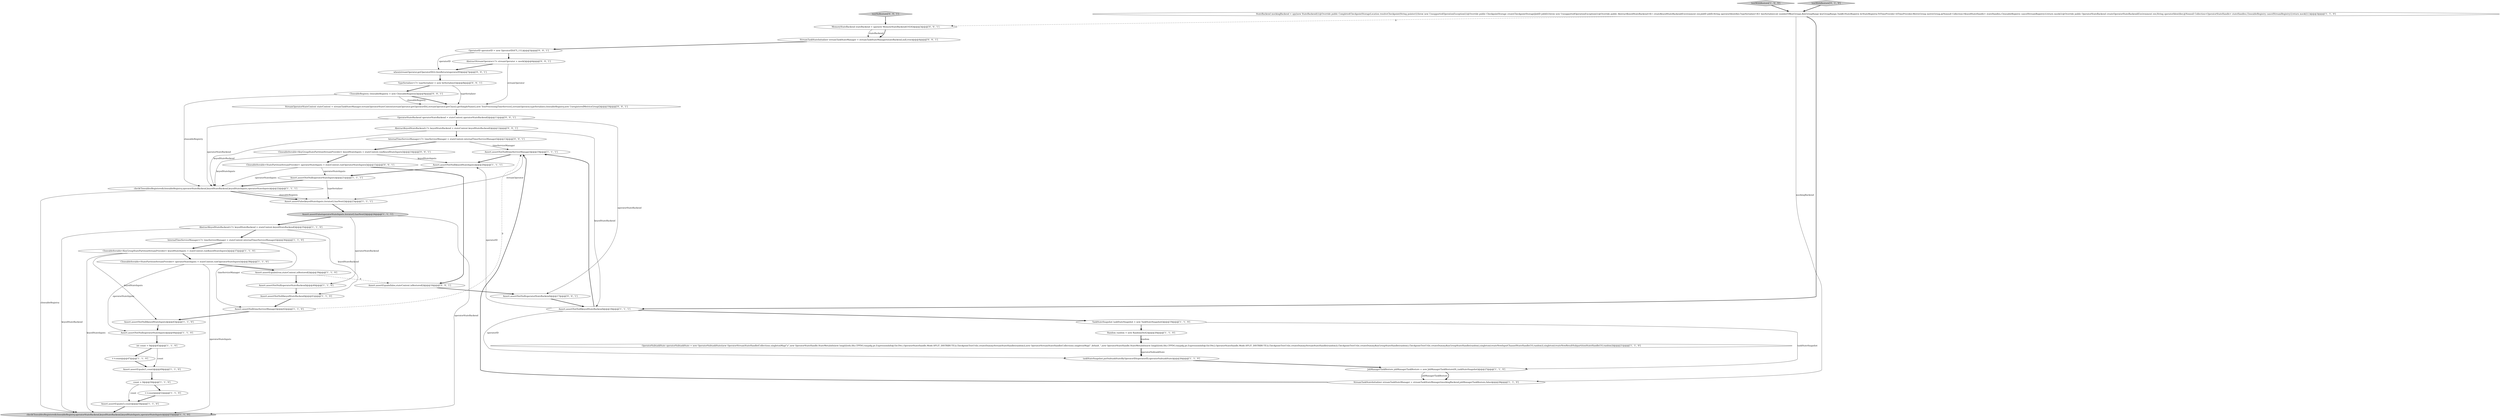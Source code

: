 digraph {
47 [style = filled, label = "MemoryStateBackend stateBackend = spy(new MemoryStateBackend(1024))@@@3@@@['0', '0', '1']", fillcolor = white, shape = ellipse image = "AAA0AAABBB3BBB"];
6 [style = filled, label = "Assert.assertNotNull(operatorStateInputs)@@@21@@@['1', '1', '1']", fillcolor = white, shape = ellipse image = "AAA0AAABBB1BBB"];
24 [style = filled, label = "JobManagerTaskRestore jobManagerTaskRestore = new JobManagerTaskRestore(0L,taskStateSnapshot)@@@27@@@['1', '1', '0']", fillcolor = white, shape = ellipse image = "AAA0AAABBB1BBB"];
26 [style = filled, label = "testWithRestore['1', '0', '0']", fillcolor = lightgray, shape = diamond image = "AAA0AAABBB1BBB"];
41 [style = filled, label = "OperatorID operatorID = new OperatorID(47L,11L)@@@5@@@['0', '0', '1']", fillcolor = white, shape = ellipse image = "AAA0AAABBB3BBB"];
48 [style = filled, label = "InternalTimeServiceManager<?> timeServiceManager = stateContext.internalTimerServiceManager()@@@13@@@['0', '0', '1']", fillcolor = white, shape = ellipse image = "AAA0AAABBB3BBB"];
36 [style = filled, label = "CloseableRegistry closeableRegistry = new CloseableRegistry()@@@9@@@['0', '0', '1']", fillcolor = white, shape = ellipse image = "AAA0AAABBB3BBB"];
1 [style = filled, label = "++count@@@52@@@['1', '1', '0']", fillcolor = white, shape = ellipse image = "AAA0AAABBB1BBB"];
3 [style = filled, label = "Assert.assertNotNull(keyedStateBackend)@@@41@@@['1', '1', '0']", fillcolor = white, shape = ellipse image = "AAA0AAABBB1BBB"];
22 [style = filled, label = "Assert.assertNotNull(operatorStateBackend)@@@40@@@['1', '1', '0']", fillcolor = white, shape = ellipse image = "AAA0AAABBB1BBB"];
39 [style = filled, label = "CloseableIterable<StatePartitionStreamProvider> operatorStateInputs = stateContext.rawOperatorStateInputs()@@@15@@@['0', '0', '1']", fillcolor = white, shape = ellipse image = "AAA0AAABBB3BBB"];
44 [style = filled, label = "when(streamOperator.getOperatorID()).thenReturn(operatorID)@@@7@@@['0', '0', '1']", fillcolor = white, shape = ellipse image = "AAA0AAABBB3BBB"];
12 [style = filled, label = "CloseableIterable<StatePartitionStreamProvider> operatorStateInputs = stateContext.rawOperatorStateInputs()@@@38@@@['1', '1', '0']", fillcolor = white, shape = ellipse image = "AAA0AAABBB1BBB"];
0 [style = filled, label = "Assert.assertNotNull(keyedStateInputs)@@@43@@@['1', '1', '0']", fillcolor = white, shape = ellipse image = "AAA0AAABBB1BBB"];
2 [style = filled, label = "TaskStateSnapshot taskStateSnapshot = new TaskStateSnapshot()@@@19@@@['1', '1', '0']", fillcolor = white, shape = ellipse image = "AAA0AAABBB1BBB"];
21 [style = filled, label = "StreamTaskStateInitializer streamTaskStateManager = streamTaskStateManager(mockingBackend,jobManagerTaskRestore,false)@@@28@@@['1', '1', '0']", fillcolor = white, shape = ellipse image = "AAA0AAABBB1BBB"];
33 [style = filled, label = "Assert.assertEquals(false,stateContext.isRestored())@@@16@@@['0', '0', '1']", fillcolor = white, shape = ellipse image = "AAA0AAABBB3BBB"];
18 [style = filled, label = "Assert.assertEquals(true,stateContext.isRestored())@@@39@@@['1', '1', '0']", fillcolor = white, shape = ellipse image = "AAA0AAABBB1BBB"];
8 [style = filled, label = "taskStateSnapshot.putSubtaskStateByOperatorID(operatorID,operatorSubtaskState)@@@26@@@['1', '1', '0']", fillcolor = white, shape = ellipse image = "AAA0AAABBB1BBB"];
23 [style = filled, label = "Assert.assertNotNull(keyedStateInputs)@@@20@@@['1', '1', '1']", fillcolor = white, shape = ellipse image = "AAA0AAABBB1BBB"];
4 [style = filled, label = "Assert.assertEquals(3,count)@@@54@@@['1', '1', '0']", fillcolor = white, shape = ellipse image = "AAA0AAABBB1BBB"];
27 [style = filled, label = "AbstractKeyedStateBackend<?> keyedStateBackend = stateContext.keyedStateBackend()@@@35@@@['1', '1', '0']", fillcolor = white, shape = ellipse image = "AAA0AAABBB1BBB"];
29 [style = filled, label = "++count@@@47@@@['1', '1', '0']", fillcolor = white, shape = ellipse image = "AAA0AAABBB1BBB"];
43 [style = filled, label = "StreamOperatorStateContext stateContext = streamTaskStateManager.streamOperatorStateContext(streamOperator.getOperatorID(),streamOperator.getClass().getSimpleName(),new TestProcessingTimeService(),streamOperator,typeSerializer,closeableRegistry,new UnregisteredMetricsGroup())@@@10@@@['0', '0', '1']", fillcolor = white, shape = ellipse image = "AAA0AAABBB3BBB"];
15 [style = filled, label = "CloseableIterable<KeyGroupStatePartitionStreamProvider> keyedStateInputs = stateContext.rawKeyedStateInputs()@@@37@@@['1', '1', '0']", fillcolor = white, shape = ellipse image = "AAA0AAABBB1BBB"];
19 [style = filled, label = "Assert.assertNotNull(operatorStateInputs)@@@44@@@['1', '1', '0']", fillcolor = white, shape = ellipse image = "AAA0AAABBB1BBB"];
9 [style = filled, label = "checkCloseablesRegistered(closeableRegistry,operatorStateBackend,keyedStateBackend,keyedStateInputs,operatorStateInputs)@@@55@@@['1', '1', '0']", fillcolor = lightgray, shape = ellipse image = "AAA0AAABBB1BBB"];
40 [style = filled, label = "OperatorStateBackend operatorStateBackend = stateContext.operatorStateBackend()@@@11@@@['0', '0', '1']", fillcolor = white, shape = ellipse image = "AAA0AAABBB3BBB"];
46 [style = filled, label = "TypeSerializer<?> typeSerializer = new IntSerializer()@@@8@@@['0', '0', '1']", fillcolor = white, shape = ellipse image = "AAA0AAABBB3BBB"];
17 [style = filled, label = "Assert.assertNotNull(timeServiceManager)@@@19@@@['1', '1', '1']", fillcolor = white, shape = ellipse image = "AAA0AAABBB1BBB"];
35 [style = filled, label = "AbstractKeyedStateBackend<?> keyedStateBackend = stateContext.keyedStateBackend()@@@12@@@['0', '0', '1']", fillcolor = white, shape = ellipse image = "AAA0AAABBB3BBB"];
14 [style = filled, label = "Assert.assertFalse(keyedStateInputs.iterator().hasNext())@@@23@@@['1', '1', '1']", fillcolor = white, shape = ellipse image = "AAA0AAABBB1BBB"];
30 [style = filled, label = "StateBackend mockingBackend = spy(new StateBackend(){@Override public CompletedCheckpointStorageLocation resolveCheckpoint(String pointer){throw new UnsupportedOperationException()}@Override public CheckpointStorage createCheckpointStorage(JobID jobId){throw new UnsupportedOperationException()}@Override public AbstractKeyedStateBackend<K> createKeyedStateBackend(Environment env,JobID jobID,String operatorIdentifier,TypeSerializer<K> keySerializer,int numberOfKeyGroups,KeyGroupRange keyGroupRange,TaskKvStateRegistry kvStateRegistry,TtlTimeProvider ttlTimeProvider,MetricGroup metricGroup,@Nonnull Collection<KeyedStateHandle> stateHandles,CloseableRegistry cancelStreamRegistry){return mock()}@Override public OperatorStateBackend createOperatorStateBackend(Environment env,String operatorIdentifier,@Nonnull Collection<OperatorStateHandle> stateHandles,CloseableRegistry cancelStreamRegistry){return mock()}})@@@3@@@['1', '1', '0']", fillcolor = white, shape = ellipse image = "AAA0AAABBB1BBB"];
37 [style = filled, label = "Assert.assertNotNull(operatorStateBackend)@@@17@@@['0', '0', '1']", fillcolor = white, shape = ellipse image = "AAA0AAABBB3BBB"];
45 [style = filled, label = "testNoRestore['0', '0', '1']", fillcolor = lightgray, shape = diamond image = "AAA0AAABBB3BBB"];
32 [style = filled, label = "testWithRestore['0', '1', '0']", fillcolor = lightgray, shape = diamond image = "AAA0AAABBB2BBB"];
13 [style = filled, label = "Random random = new Random(0x42)@@@20@@@['1', '1', '0']", fillcolor = white, shape = ellipse image = "AAA0AAABBB1BBB"];
5 [style = filled, label = "int count = 0@@@45@@@['1', '1', '0']", fillcolor = white, shape = ellipse image = "AAA0AAABBB1BBB"];
11 [style = filled, label = "checkCloseablesRegistered(closeableRegistry,operatorStateBackend,keyedStateBackend,keyedStateInputs,operatorStateInputs)@@@22@@@['1', '1', '1']", fillcolor = white, shape = ellipse image = "AAA0AAABBB1BBB"];
25 [style = filled, label = "Assert.assertFalse(operatorStateInputs.iterator().hasNext())@@@24@@@['1', '1', '1']", fillcolor = lightgray, shape = ellipse image = "AAA0AAABBB1BBB"];
28 [style = filled, label = "Assert.assertNull(timeServiceManager)@@@42@@@['1', '1', '0']", fillcolor = white, shape = ellipse image = "AAA0AAABBB1BBB"];
31 [style = filled, label = "InternalTimeServiceManager<?> timeServiceManager = stateContext.internalTimerServiceManager()@@@36@@@['1', '1', '0']", fillcolor = white, shape = ellipse image = "AAA0AAABBB1BBB"];
20 [style = filled, label = "Assert.assertNotNull(keyedStateBackend)@@@18@@@['1', '1', '1']", fillcolor = white, shape = ellipse image = "AAA0AAABBB1BBB"];
42 [style = filled, label = "StreamTaskStateInitializer streamTaskStateManager = streamTaskStateManager(stateBackend,null,true)@@@4@@@['0', '0', '1']", fillcolor = white, shape = ellipse image = "AAA0AAABBB3BBB"];
34 [style = filled, label = "AbstractStreamOperator<?> streamOperator = mock()@@@6@@@['0', '0', '1']", fillcolor = white, shape = ellipse image = "AAA0AAABBB3BBB"];
38 [style = filled, label = "CloseableIterable<KeyGroupStatePartitionStreamProvider> keyedStateInputs = stateContext.rawKeyedStateInputs()@@@14@@@['0', '0', '1']", fillcolor = white, shape = ellipse image = "AAA0AAABBB3BBB"];
7 [style = filled, label = "Assert.assertEquals(1,count)@@@49@@@['1', '1', '0']", fillcolor = white, shape = ellipse image = "AAA0AAABBB1BBB"];
16 [style = filled, label = "count = 0@@@50@@@['1', '1', '0']", fillcolor = white, shape = ellipse image = "AAA0AAABBB1BBB"];
10 [style = filled, label = "OperatorSubtaskState operatorSubtaskState = new OperatorSubtaskState(new OperatorStreamStateHandle(Collections.singletonMap(\"a\",new OperatorStateHandle.StateMetaInfo(new long((((edu.fdu.CPPDG.tinypdg.pe.ExpressionInfo@1bc59cc,OperatorStateHandle.Mode.SPLIT_DISTRIBUTE)),CheckpointTestUtils.createDummyStreamStateHandle(random)),new OperatorStreamStateHandle(Collections.singletonMap(\"_default_\",new OperatorStateHandle.StateMetaInfo(new long((((edu.fdu.CPPDG.tinypdg.pe.ExpressionInfo@1bc59e2,OperatorStateHandle.Mode.SPLIT_DISTRIBUTE)),CheckpointTestUtils.createDummyStreamStateHandle(random)),CheckpointTestUtils.createDummyKeyGroupStateHandle(random),CheckpointTestUtils.createDummyKeyGroupStateHandle(random),singleton(createNewInputChannelStateHandle(10,random)),singleton(createNewResultSubpartitionStateHandle(10,random)))@@@21@@@['1', '1', '0']", fillcolor = white, shape = ellipse image = "AAA0AAABBB1BBB"];
24->21 [style = bold, label=""];
2->24 [style = solid, label="taskStateSnapshot"];
30->21 [style = solid, label="mockingBackend"];
35->11 [style = solid, label="keyedStateBackend"];
41->44 [style = solid, label="operatorID"];
11->9 [style = solid, label="closeableRegistry"];
16->1 [style = bold, label=""];
4->9 [style = bold, label=""];
17->23 [style = bold, label=""];
5->29 [style = bold, label=""];
13->10 [style = solid, label="random"];
18->33 [style = dashed, label="0"];
20->17 [style = bold, label=""];
41->34 [style = bold, label=""];
20->2 [style = bold, label=""];
13->10 [style = bold, label=""];
40->35 [style = bold, label=""];
11->14 [style = solid, label="closeableRegistry"];
28->0 [style = bold, label=""];
35->48 [style = bold, label=""];
38->39 [style = bold, label=""];
30->47 [style = dashed, label="0"];
39->33 [style = bold, label=""];
35->20 [style = solid, label="keyedStateBackend"];
44->46 [style = bold, label=""];
20->8 [style = solid, label="operatorID"];
24->21 [style = solid, label="jobManagerTaskRestore"];
37->20 [style = bold, label=""];
47->42 [style = solid, label="stateBackend"];
19->5 [style = bold, label=""];
27->3 [style = solid, label="keyedStateBackend"];
6->11 [style = bold, label=""];
7->16 [style = bold, label=""];
0->19 [style = bold, label=""];
33->37 [style = bold, label=""];
10->8 [style = solid, label="operatorSubtaskState"];
46->43 [style = solid, label="typeSerializer"];
34->44 [style = bold, label=""];
12->18 [style = bold, label=""];
29->7 [style = bold, label=""];
1->4 [style = bold, label=""];
6->14 [style = solid, label="typeSerializer"];
25->27 [style = bold, label=""];
31->15 [style = bold, label=""];
48->38 [style = bold, label=""];
16->4 [style = solid, label="count"];
40->37 [style = solid, label="operatorStateBackend"];
48->17 [style = solid, label="timeServiceManager"];
36->43 [style = bold, label=""];
18->22 [style = bold, label=""];
38->23 [style = solid, label="keyedStateInputs"];
15->12 [style = bold, label=""];
2->13 [style = bold, label=""];
12->9 [style = solid, label="operatorStateInputs"];
10->8 [style = bold, label=""];
11->14 [style = bold, label=""];
12->19 [style = solid, label="operatorStateInputs"];
30->20 [style = bold, label=""];
42->41 [style = bold, label=""];
23->6 [style = bold, label=""];
40->11 [style = solid, label="operatorStateBackend"];
34->43 [style = solid, label="streamOperator"];
43->40 [style = bold, label=""];
31->28 [style = solid, label="timeServiceManager"];
14->25 [style = bold, label=""];
36->43 [style = solid, label="closeableRegistry"];
38->11 [style = solid, label="keyedStateInputs"];
25->22 [style = solid, label="operatorStateBackend"];
39->11 [style = solid, label="operatorStateInputs"];
8->24 [style = bold, label=""];
46->36 [style = bold, label=""];
15->0 [style = solid, label="keyedStateInputs"];
27->31 [style = bold, label=""];
47->42 [style = bold, label=""];
25->9 [style = solid, label="operatorStateBackend"];
5->7 [style = solid, label="count"];
39->6 [style = solid, label="operatorStateInputs"];
22->3 [style = bold, label=""];
21->17 [style = bold, label=""];
36->11 [style = solid, label="closeableRegistry"];
45->47 [style = bold, label=""];
27->9 [style = solid, label="keyedStateBackend"];
15->9 [style = solid, label="keyedStateInputs"];
20->23 [style = solid, label="operatorID"];
32->30 [style = bold, label=""];
17->14 [style = solid, label="streamOperator"];
26->30 [style = bold, label=""];
3->28 [style = bold, label=""];
28->17 [style = dashed, label="0"];
}
